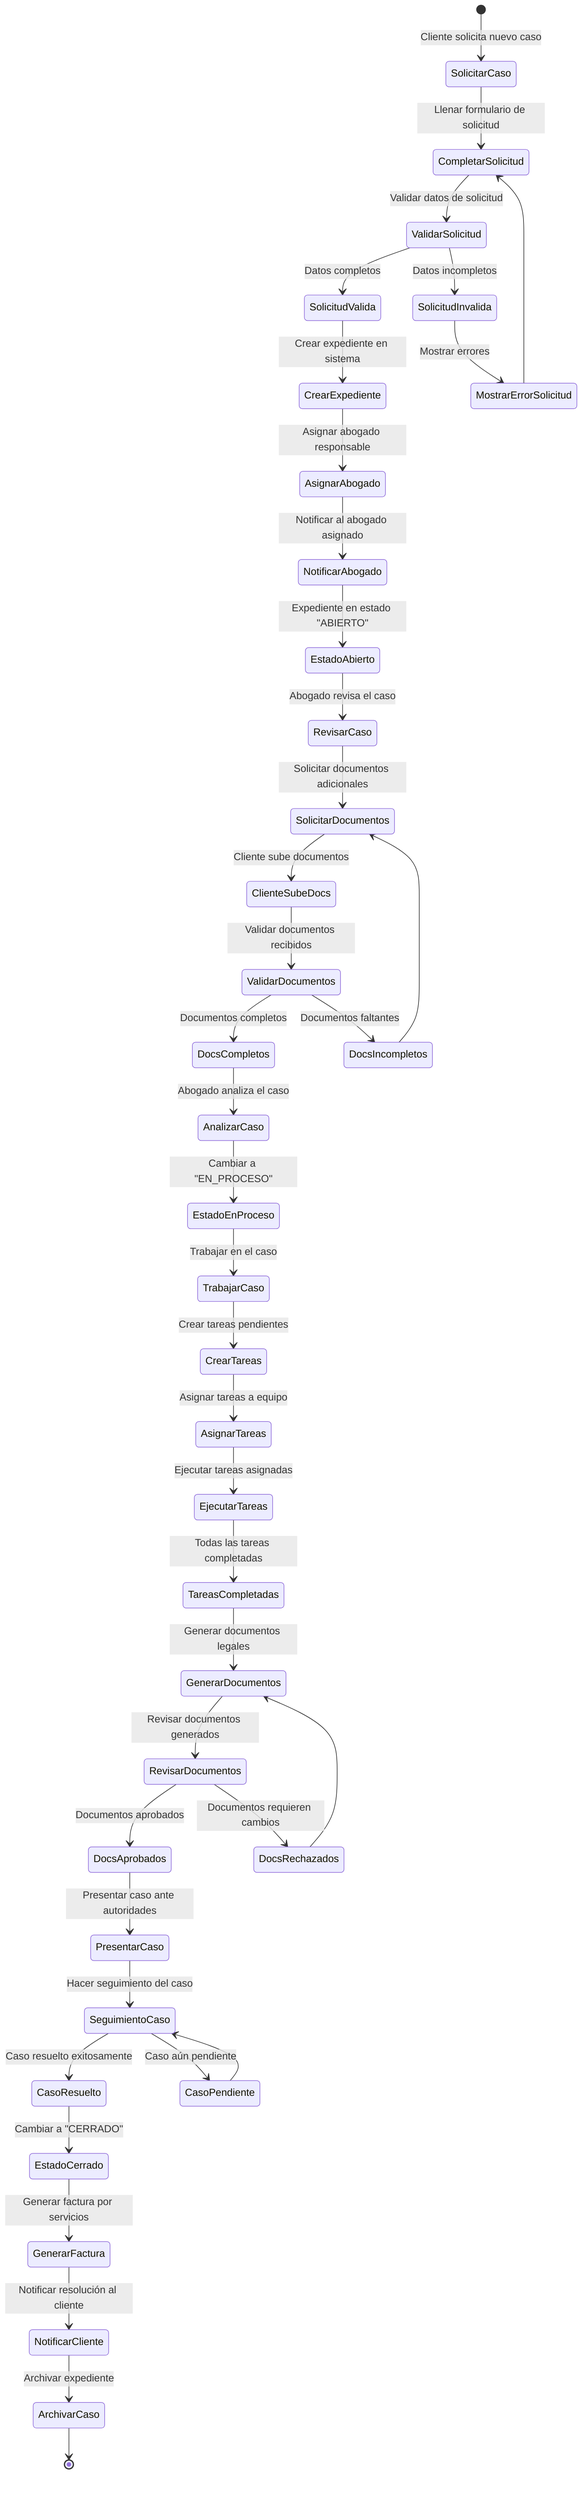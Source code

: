 stateDiagram-v2
    [*] --> SolicitarCaso : Cliente solicita nuevo caso
    SolicitarCaso --> CompletarSolicitud : Llenar formulario de solicitud
    CompletarSolicitud --> ValidarSolicitud : Validar datos de solicitud
    ValidarSolicitud --> SolicitudValida : Datos completos
    ValidarSolicitud --> SolicitudInvalida : Datos incompletos
    SolicitudInvalida --> MostrarErrorSolicitud : Mostrar errores
    MostrarErrorSolicitud --> CompletarSolicitud
    SolicitudValida --> CrearExpediente : Crear expediente en sistema
    CrearExpediente --> AsignarAbogado : Asignar abogado responsable
    AsignarAbogado --> NotificarAbogado : Notificar al abogado asignado
    NotificarAbogado --> EstadoAbierto : Expediente en estado "ABIERTO"
    EstadoAbierto --> RevisarCaso : Abogado revisa el caso
    RevisarCaso --> SolicitarDocumentos : Solicitar documentos adicionales
    SolicitarDocumentos --> ClienteSubeDocs : Cliente sube documentos
    ClienteSubeDocs --> ValidarDocumentos : Validar documentos recibidos
    ValidarDocumentos --> DocsCompletos : Documentos completos
    ValidarDocumentos --> DocsIncompletos : Documentos faltantes
    DocsIncompletos --> SolicitarDocumentos
    DocsCompletos --> AnalizarCaso : Abogado analiza el caso
    AnalizarCaso --> EstadoEnProceso : Cambiar a "EN_PROCESO"
    EstadoEnProceso --> TrabajarCaso : Trabajar en el caso
    TrabajarCaso --> CrearTareas : Crear tareas pendientes
    CrearTareas --> AsignarTareas : Asignar tareas a equipo
    AsignarTareas --> EjecutarTareas : Ejecutar tareas asignadas
    EjecutarTareas --> TareasCompletadas : Todas las tareas completadas
    TareasCompletadas --> GenerarDocumentos : Generar documentos legales
    GenerarDocumentos --> RevisarDocumentos : Revisar documentos generados
    RevisarDocumentos --> DocsAprobados : Documentos aprobados
    RevisarDocumentos --> DocsRechazados : Documentos requieren cambios
    DocsRechazados --> GenerarDocumentos
    DocsAprobados --> PresentarCaso : Presentar caso ante autoridades
    PresentarCaso --> SeguimientoCaso : Hacer seguimiento del caso
    SeguimientoCaso --> CasoResuelto : Caso resuelto exitosamente
    SeguimientoCaso --> CasoPendiente : Caso aún pendiente
    CasoPendiente --> SeguimientoCaso
    CasoResuelto --> EstadoCerrado : Cambiar a "CERRADO"
    EstadoCerrado --> GenerarFactura : Generar factura por servicios
    GenerarFactura --> NotificarCliente : Notificar resolución al cliente
    NotificarCliente --> ArchivarCaso : Archivar expediente
    ArchivarCaso --> [*]